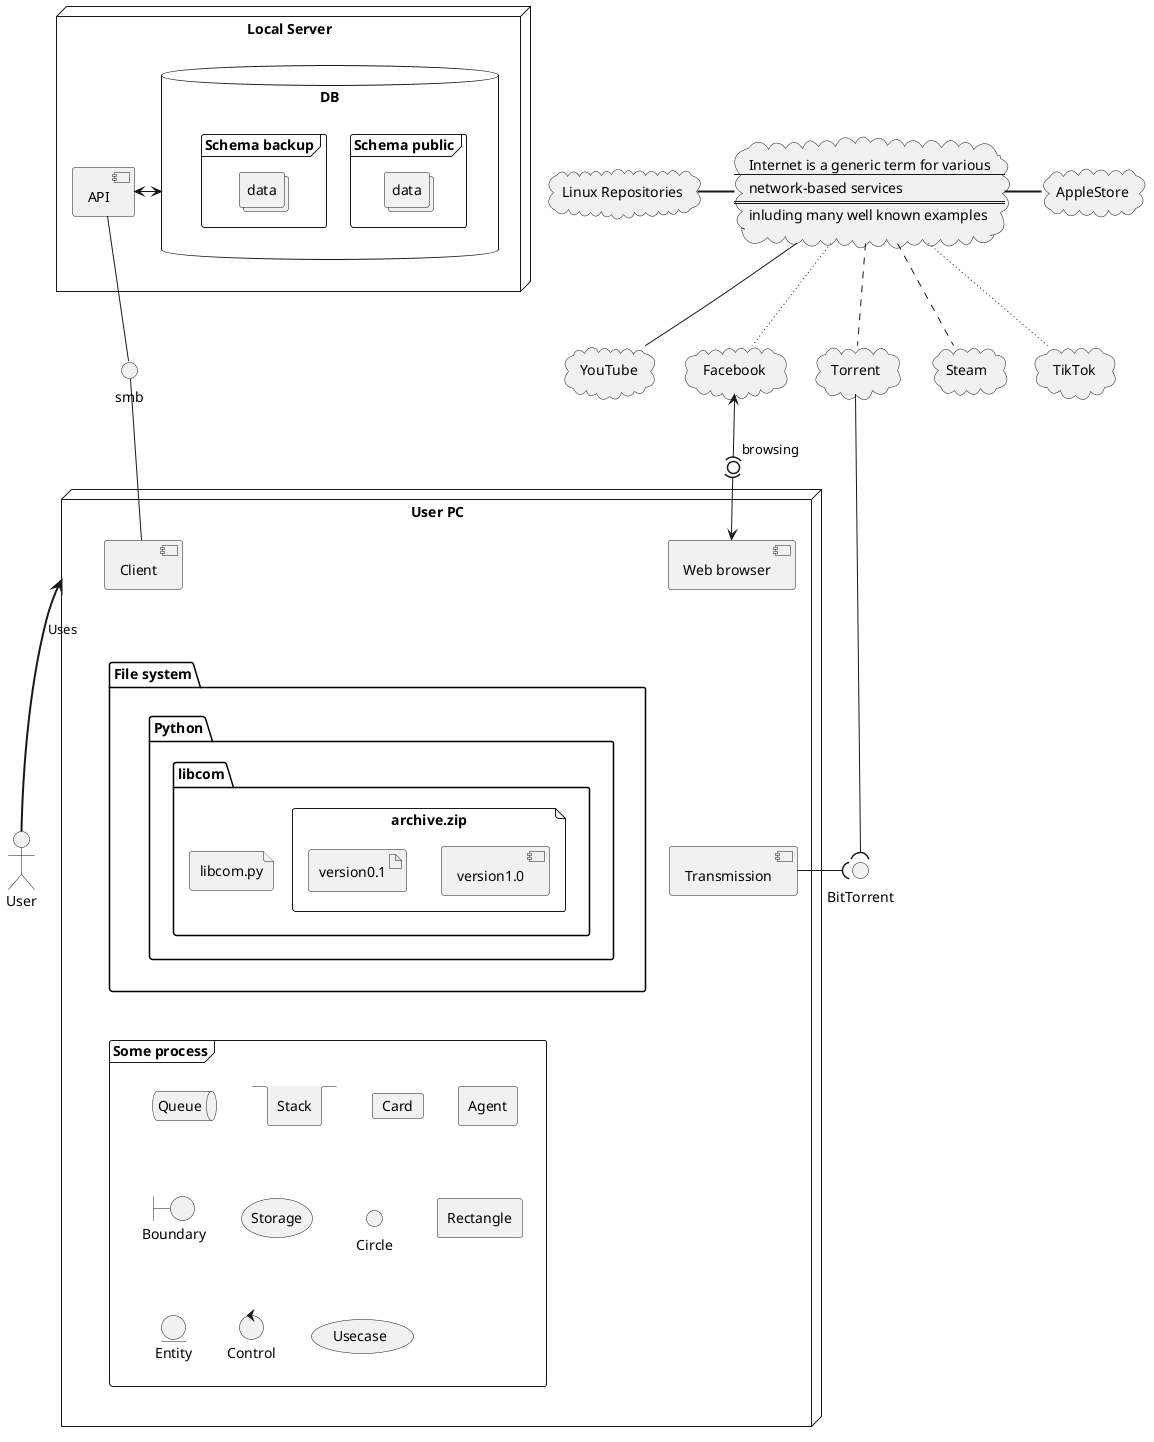 @startuml deployment_test
'uncomment the next line to change direction
'left to right direction

'each component may be defined simple or complex, including various separators
cloud Internet [
    Internet is a generic term for various
    --
    network-based services
    ==
    inluding many well known examples
]
cloud Torrent
cloud Steam
cloud Facebook
cloud TikTok
cloud "Linux Repositories" as Repositories
cloud AppleStore
cloud YouTube
'different ways to change line thickness
Internet .. Torrent
Internet -[dashed]- Steam
Internet ~~ Facebook
Internet -[dotted]- TikTok
Repositories = Internet
Internet -[bold] AppleStore
Internet -- YouTube

'some components may be nested
node "User PC" as PC {
    folder "File system" as FS {
        folder Python {
            package libcom {
                file libcom.py
                file "archive.zip" {
                    component "version1.0"
                    artifact "version0.1"
                }
            }
        }
    }
    component Client
    Client -[hidden]- FS
    component "Web browser" as Browser
    'add relation via interface and description
    Facebook <-(0)-> Browser : browsing
    component Transmission
    Browser -[hidden]- Transmission
    frame "Some process" as Process {
        queue Queue
        stack Stack
        card Card
        agent Agent
        boundary Boundary
        storage Storage
        circle Circle
        rectangle Rectangle
        entity Entity
        control Control
        usecase Usecase
    }
    FS -[hidden]- Process
}

'add hidden link

Torrent -[hidden]- PC

'add some interface

interface "BitTorrent"

'make ling longer and with one-sided interface
Torrent ---( BitTorrent
'use explicit direction
BitTorrent )-right- Transmission

node "Local Server" as LServer {
    component API
    database DB {
        frame "Schema public" {
            collections data
        }
        frame "Schema backup" {
            collections "data" as odata
        }
    }
    DB <-right-> API
}

interface smb

API -- smb
smb -- Client

actor User

PC <==  User : Uses
@enduml